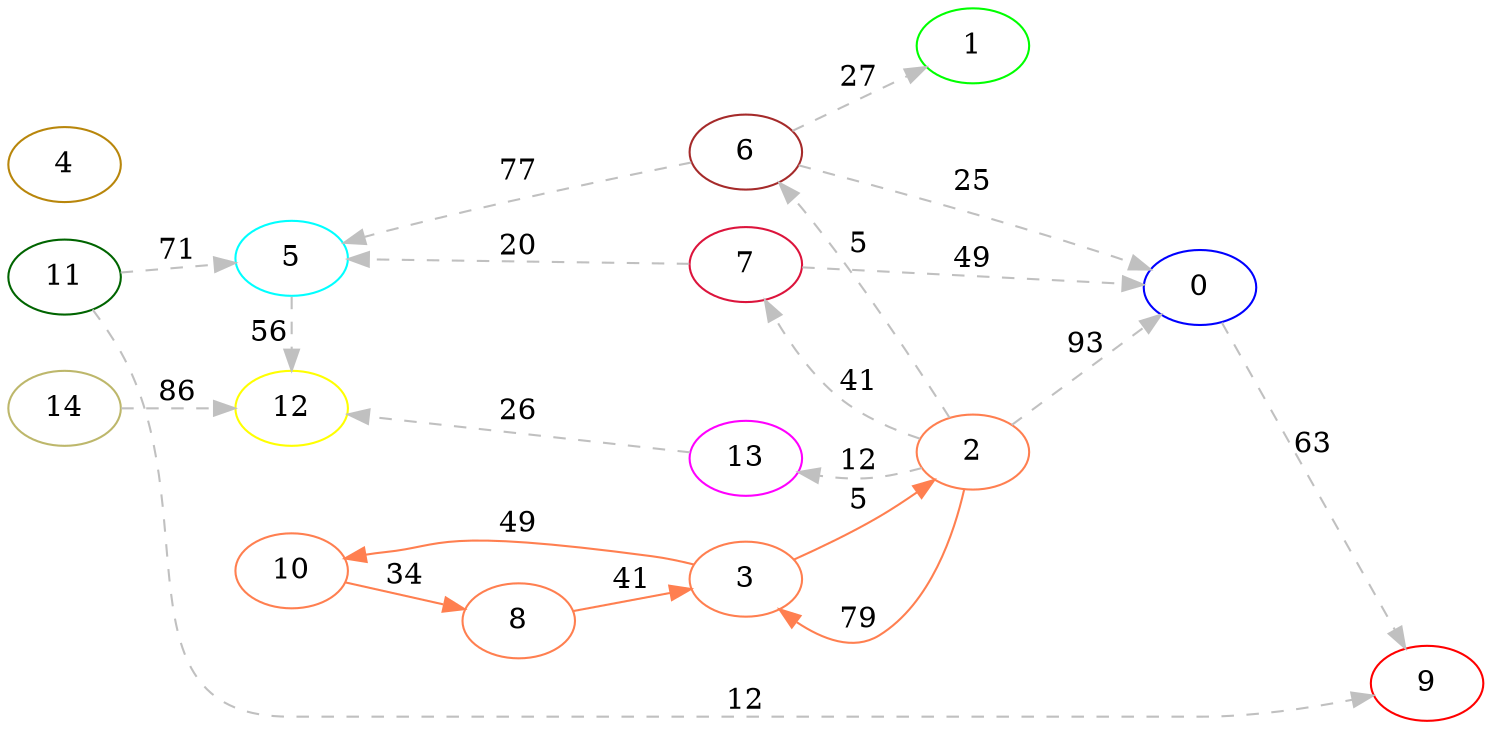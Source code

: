digraph G {
ranksep = "equally";
rankdir = LR;
{rank = same; 0; };
{rank = same; 9; };
{rank = same; 1; };
{rank = same; 2; };
{rank = same; 3; 13; 6; 7; };
{rank = same; 10; 12; 5; };
{rank = same; 8; };
{rank = same; };
{rank = same; 4; };
{rank = same; 11; };
{rank = same; };
{rank = same; 14; };
{rank = same; };
9 [color = "red"];
0 [color = "blue"];
1 [color = "green"];
12 [color = "yellow"];
13 [color = "magenta"];
5 [color = "aqua"];
6 [color = "brown"];
7 [color = "crimson"];
8 [color = "coral"];
10 [color = "coral"];
3 [color = "coral"];
2 [color = "coral"];
4 [color = "darkgoldenrod"];
11 [color = "darkgreen"];
14 [color = "darkkhaki"];
0->9[label="63" color = "grey" style = "dashed"];
9
1
2->3[label="79" color = "coral"];
2->13[label="12" color = "grey" style = "dashed"];
2->6[label="5" color = "grey" style = "dashed"];
2->7[label="41" color = "grey" style = "dashed"];
2->0[label="93" color = "grey" style = "dashed"];
3->10[label="49" color = "coral"];
3->2[label="5" color = "coral"];
13->12[label="26" color = "grey" style = "dashed"];
6->0[label="25" color = "grey" style = "dashed"];
6->1[label="27" color = "grey" style = "dashed"];
6->5[label="77" color = "grey" style = "dashed"];
7->0[label="49" color = "grey" style = "dashed"];
7->5[label="20" color = "grey" style = "dashed"];
10->8[label="34" color = "coral"];
12
5->12[label="56" color = "grey" style = "dashed"];
8->3[label="41" color = "coral"];
4
11->9[label="12" color = "grey" style = "dashed"];
11->5[label="71" color = "grey" style = "dashed"];
14->12[label="86" color = "grey" style = "dashed"];
}
